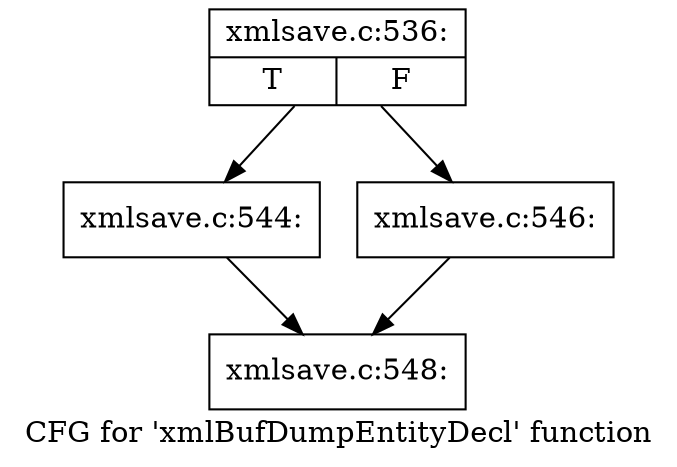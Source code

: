 digraph "CFG for 'xmlBufDumpEntityDecl' function" {
	label="CFG for 'xmlBufDumpEntityDecl' function";

	Node0x5694220 [shape=record,label="{xmlsave.c:536:|{<s0>T|<s1>F}}"];
	Node0x5694220 -> Node0x56978c0;
	Node0x5694220 -> Node0x5697910;
	Node0x56978c0 [shape=record,label="{xmlsave.c:544:}"];
	Node0x56978c0 -> Node0x5691f90;
	Node0x5697910 [shape=record,label="{xmlsave.c:546:}"];
	Node0x5697910 -> Node0x5691f90;
	Node0x5691f90 [shape=record,label="{xmlsave.c:548:}"];
}
